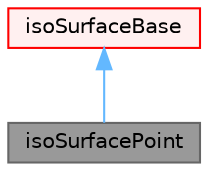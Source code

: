 digraph "isoSurfacePoint"
{
 // LATEX_PDF_SIZE
  bgcolor="transparent";
  edge [fontname=Helvetica,fontsize=10,labelfontname=Helvetica,labelfontsize=10];
  node [fontname=Helvetica,fontsize=10,shape=box,height=0.2,width=0.4];
  Node1 [id="Node000001",label="isoSurfacePoint",height=0.2,width=0.4,color="gray40", fillcolor="grey60", style="filled", fontcolor="black",tooltip="A surface formed by the iso value. After \"Regularised Marching Tetrahedra: improved iso-surface extra..."];
  Node2 -> Node1 [id="edge1_Node000001_Node000002",dir="back",color="steelblue1",style="solid",tooltip=" "];
  Node2 [id="Node000002",label="isoSurfaceBase",height=0.2,width=0.4,color="red", fillcolor="#FFF0F0", style="filled",URL="$classFoam_1_1isoSurfaceBase.html",tooltip="Low-level components common to various iso-surface algorithms."];
}
